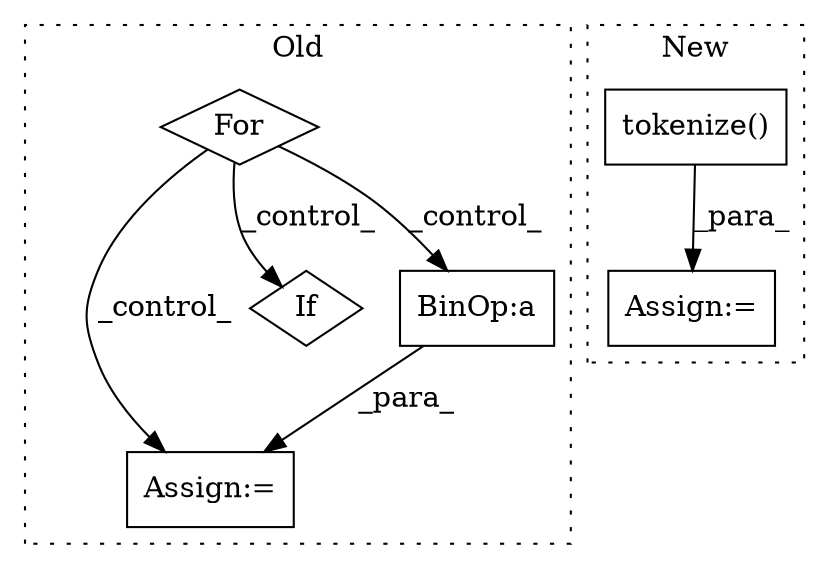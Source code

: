 digraph G {
subgraph cluster0 {
1 [label="For" a="107" s="3290,3313" l="4,10" shape="diamond"];
4 [label="Assign:=" a="68" s="3331" l="3" shape="box"];
5 [label="If" a="96" s="3365" l="3" shape="diamond"];
6 [label="BinOp:a" a="82" s="3343" l="3" shape="box"];
label = "Old";
style="dotted";
}
subgraph cluster1 {
2 [label="tokenize()" a="75" s="3024,3049" l="19,1" shape="box"];
3 [label="Assign:=" a="68" s="3263" l="3" shape="box"];
label = "New";
style="dotted";
}
1 -> 5 [label="_control_"];
1 -> 6 [label="_control_"];
1 -> 4 [label="_control_"];
2 -> 3 [label="_para_"];
6 -> 4 [label="_para_"];
}